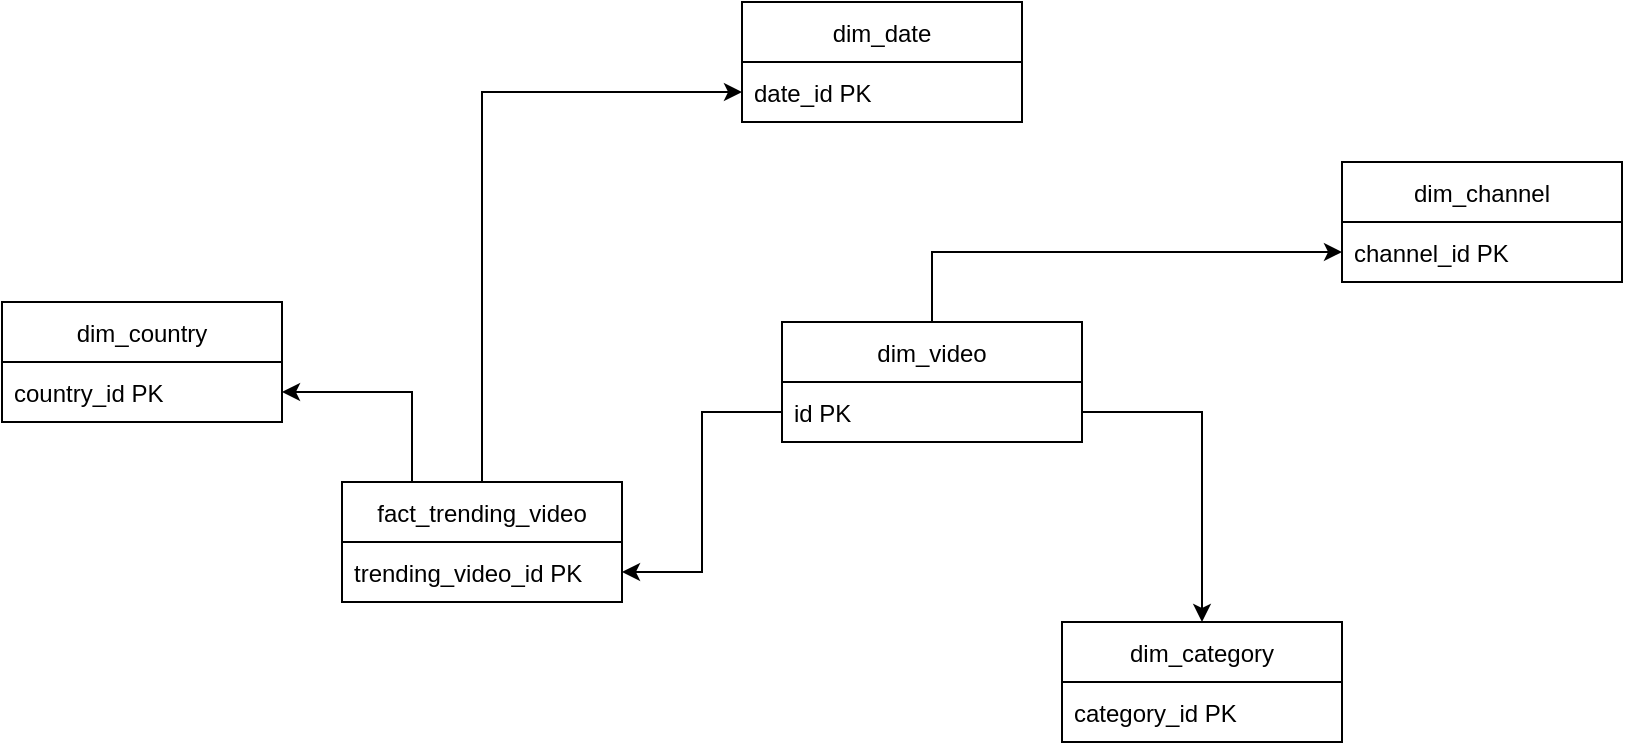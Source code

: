 <mxfile version="15.5.0" type="device"><diagram id="4el8qP7LKzC27_nryOdo" name="Page-1"><mxGraphModel dx="1827" dy="1684" grid="1" gridSize="10" guides="1" tooltips="1" connect="1" arrows="1" fold="1" page="1" pageScale="1" pageWidth="827" pageHeight="1169" math="0" shadow="0"><root><mxCell id="0"/><mxCell id="1" parent="0"/><mxCell id="lMehNjSjFCBkYR6FAA8x-1" value="dim_category" style="swimlane;fontStyle=0;childLayout=stackLayout;horizontal=1;startSize=30;horizontalStack=0;resizeParent=1;resizeParentMax=0;resizeLast=0;collapsible=1;marginBottom=0;" vertex="1" parent="1"><mxGeometry x="390" y="210" width="140" height="60" as="geometry"/></mxCell><mxCell id="lMehNjSjFCBkYR6FAA8x-2" value="category_id PK" style="text;strokeColor=none;fillColor=none;align=left;verticalAlign=middle;spacingLeft=4;spacingRight=4;overflow=hidden;points=[[0,0.5],[1,0.5]];portConstraint=eastwest;rotatable=0;" vertex="1" parent="lMehNjSjFCBkYR6FAA8x-1"><mxGeometry y="30" width="140" height="30" as="geometry"/></mxCell><mxCell id="lMehNjSjFCBkYR6FAA8x-6" value="dim_video" style="swimlane;fontStyle=0;childLayout=stackLayout;horizontal=1;startSize=30;horizontalStack=0;resizeParent=1;resizeParentMax=0;resizeLast=0;collapsible=1;marginBottom=0;" vertex="1" parent="1"><mxGeometry x="250" y="60" width="150" height="60" as="geometry"/></mxCell><mxCell id="lMehNjSjFCBkYR6FAA8x-7" value="id PK" style="text;strokeColor=none;fillColor=none;align=left;verticalAlign=middle;spacingLeft=4;spacingRight=4;overflow=hidden;points=[[0,0.5],[1,0.5]];portConstraint=eastwest;rotatable=0;" vertex="1" parent="lMehNjSjFCBkYR6FAA8x-6"><mxGeometry y="30" width="150" height="30" as="geometry"/></mxCell><mxCell id="lMehNjSjFCBkYR6FAA8x-19" value="dim_channel" style="swimlane;fontStyle=0;childLayout=stackLayout;horizontal=1;startSize=30;horizontalStack=0;resizeParent=1;resizeParentMax=0;resizeLast=0;collapsible=1;marginBottom=0;" vertex="1" parent="1"><mxGeometry x="530" y="-20" width="140" height="60" as="geometry"/></mxCell><mxCell id="lMehNjSjFCBkYR6FAA8x-20" value="channel_id PK" style="text;strokeColor=none;fillColor=none;align=left;verticalAlign=middle;spacingLeft=4;spacingRight=4;overflow=hidden;points=[[0,0.5],[1,0.5]];portConstraint=eastwest;rotatable=0;" vertex="1" parent="lMehNjSjFCBkYR6FAA8x-19"><mxGeometry y="30" width="140" height="30" as="geometry"/></mxCell><mxCell id="lMehNjSjFCBkYR6FAA8x-22" style="edgeStyle=orthogonalEdgeStyle;rounded=0;orthogonalLoop=1;jettySize=auto;html=1;entryX=0;entryY=0.5;entryDx=0;entryDy=0;" edge="1" parent="1" source="lMehNjSjFCBkYR6FAA8x-23" target="lMehNjSjFCBkYR6FAA8x-41"><mxGeometry relative="1" as="geometry"><mxPoint x="230" y="-25" as="targetPoint"/></mxGeometry></mxCell><mxCell id="lMehNjSjFCBkYR6FAA8x-23" value="fact_trending_video" style="swimlane;fontStyle=0;childLayout=stackLayout;horizontal=1;startSize=30;horizontalStack=0;resizeParent=1;resizeParentMax=0;resizeLast=0;collapsible=1;marginBottom=0;" vertex="1" parent="1"><mxGeometry x="30" y="140" width="140" height="60" as="geometry"/></mxCell><mxCell id="lMehNjSjFCBkYR6FAA8x-24" value="trending_video_id PK" style="text;strokeColor=none;fillColor=none;align=left;verticalAlign=middle;spacingLeft=4;spacingRight=4;overflow=hidden;points=[[0,0.5],[1,0.5]];portConstraint=eastwest;rotatable=0;" vertex="1" parent="lMehNjSjFCBkYR6FAA8x-23"><mxGeometry y="30" width="140" height="30" as="geometry"/></mxCell><mxCell id="lMehNjSjFCBkYR6FAA8x-32" value="dim_country" style="swimlane;fontStyle=0;childLayout=stackLayout;horizontal=1;startSize=30;horizontalStack=0;resizeParent=1;resizeParentMax=0;resizeLast=0;collapsible=1;marginBottom=0;" vertex="1" parent="1"><mxGeometry x="-140" y="50" width="140" height="60" as="geometry"/></mxCell><mxCell id="lMehNjSjFCBkYR6FAA8x-33" value="country_id PK" style="text;strokeColor=none;fillColor=none;align=left;verticalAlign=middle;spacingLeft=4;spacingRight=4;overflow=hidden;points=[[0,0.5],[1,0.5]];portConstraint=eastwest;rotatable=0;" vertex="1" parent="lMehNjSjFCBkYR6FAA8x-32"><mxGeometry y="30" width="140" height="30" as="geometry"/></mxCell><mxCell id="lMehNjSjFCBkYR6FAA8x-36" style="edgeStyle=orthogonalEdgeStyle;rounded=0;orthogonalLoop=1;jettySize=auto;html=1;exitX=0.5;exitY=0;exitDx=0;exitDy=0;" edge="1" parent="1" source="lMehNjSjFCBkYR6FAA8x-6" target="lMehNjSjFCBkYR6FAA8x-20"><mxGeometry relative="1" as="geometry"><mxPoint x="520" y="155.0" as="sourcePoint"/><Array as="points"><mxPoint x="325" y="25"/></Array></mxGeometry></mxCell><mxCell id="lMehNjSjFCBkYR6FAA8x-37" style="edgeStyle=orthogonalEdgeStyle;rounded=0;orthogonalLoop=1;jettySize=auto;html=1;entryX=0.5;entryY=0;entryDx=0;entryDy=0;exitX=1;exitY=0.5;exitDx=0;exitDy=0;" edge="1" parent="1" source="lMehNjSjFCBkYR6FAA8x-7" target="lMehNjSjFCBkYR6FAA8x-1"><mxGeometry relative="1" as="geometry"><mxPoint x="520" y="155.0" as="sourcePoint"/><mxPoint x="620" y="285" as="targetPoint"/></mxGeometry></mxCell><mxCell id="lMehNjSjFCBkYR6FAA8x-38" style="edgeStyle=orthogonalEdgeStyle;rounded=0;orthogonalLoop=1;jettySize=auto;html=1;entryX=1;entryY=0.5;entryDx=0;entryDy=0;exitX=0.25;exitY=0;exitDx=0;exitDy=0;" edge="1" parent="1" source="lMehNjSjFCBkYR6FAA8x-23" target="lMehNjSjFCBkYR6FAA8x-33"><mxGeometry relative="1" as="geometry"><mxPoint x="110" y="225.0" as="sourcePoint"/><mxPoint x="-2.274e-13" y="125.0" as="targetPoint"/></mxGeometry></mxCell><mxCell id="lMehNjSjFCBkYR6FAA8x-39" style="edgeStyle=orthogonalEdgeStyle;rounded=0;orthogonalLoop=1;jettySize=auto;html=1;exitX=0;exitY=0.5;exitDx=0;exitDy=0;" edge="1" parent="1" source="lMehNjSjFCBkYR6FAA8x-7" target="lMehNjSjFCBkYR6FAA8x-24"><mxGeometry relative="1" as="geometry"><mxPoint x="370" y="155.0" as="sourcePoint"/><mxPoint x="250" y="285" as="targetPoint"/></mxGeometry></mxCell><mxCell id="lMehNjSjFCBkYR6FAA8x-40" value="dim_date" style="swimlane;fontStyle=0;childLayout=stackLayout;horizontal=1;startSize=30;horizontalStack=0;resizeParent=1;resizeParentMax=0;resizeLast=0;collapsible=1;marginBottom=0;" vertex="1" parent="1"><mxGeometry x="230" y="-100" width="140" height="60" as="geometry"/></mxCell><mxCell id="lMehNjSjFCBkYR6FAA8x-41" value="date_id PK" style="text;strokeColor=none;fillColor=none;align=left;verticalAlign=middle;spacingLeft=4;spacingRight=4;overflow=hidden;points=[[0,0.5],[1,0.5]];portConstraint=eastwest;rotatable=0;" vertex="1" parent="lMehNjSjFCBkYR6FAA8x-40"><mxGeometry y="30" width="140" height="30" as="geometry"/></mxCell></root></mxGraphModel></diagram></mxfile>